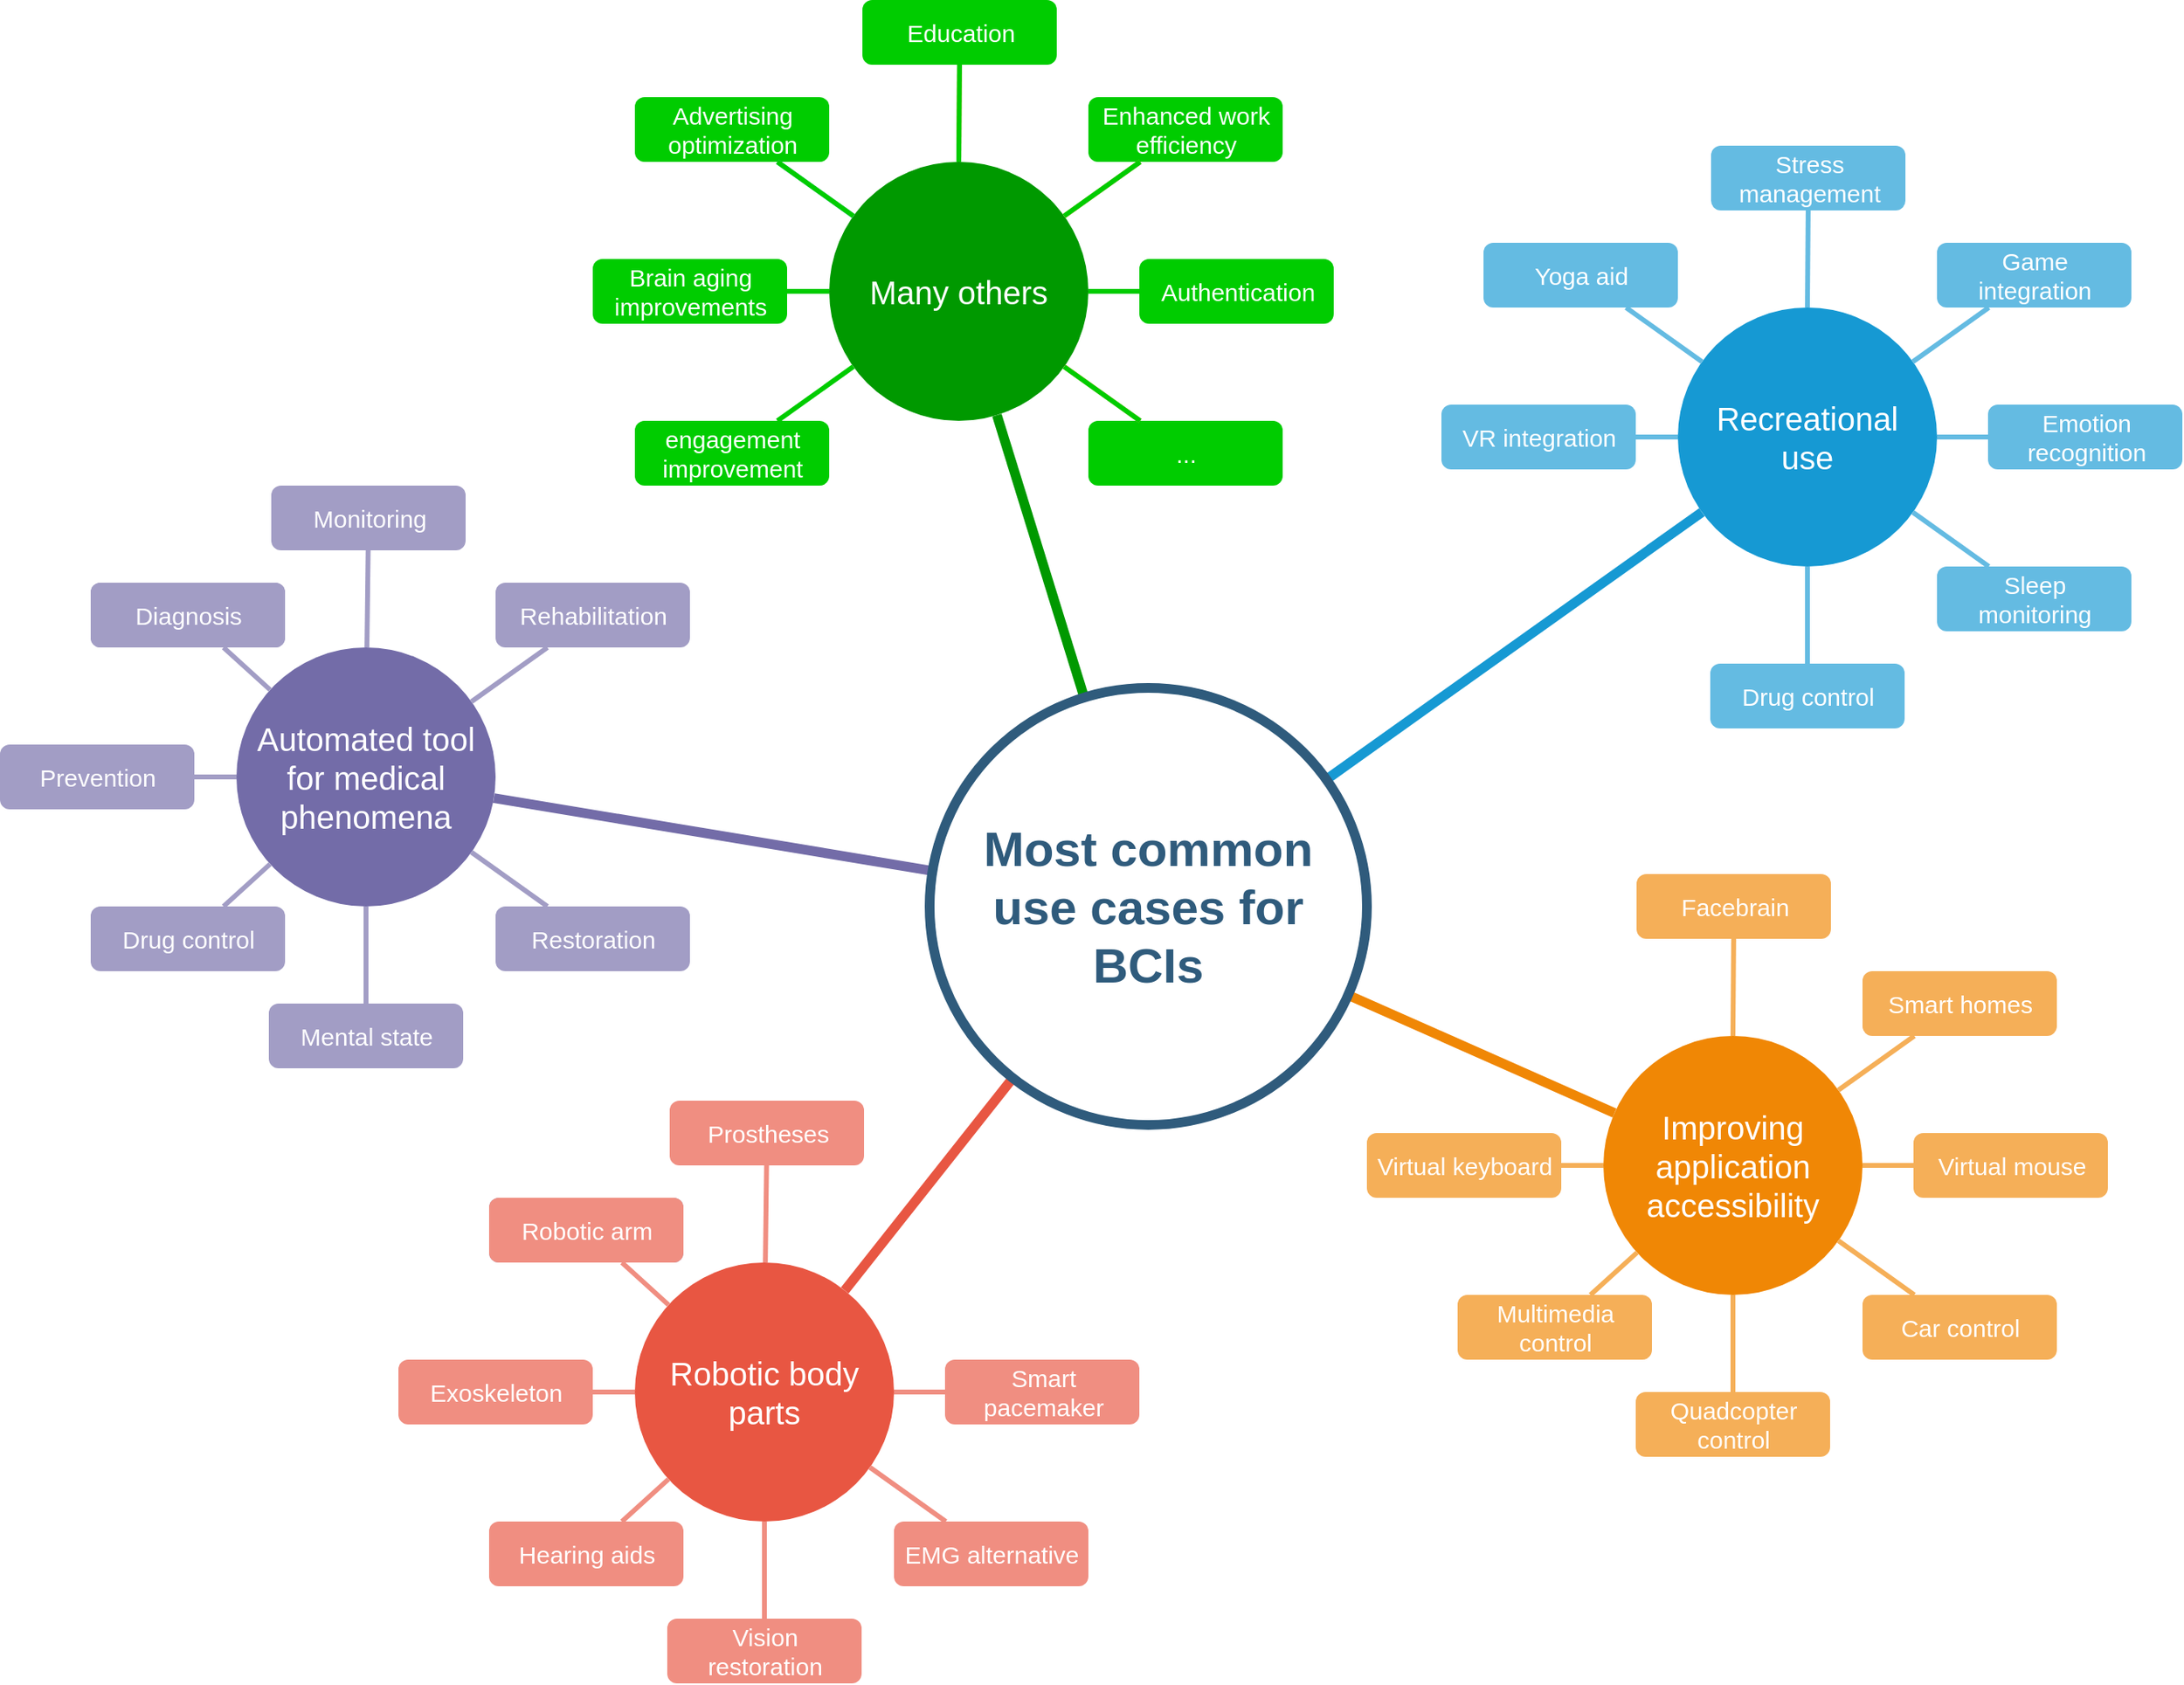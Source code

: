 <mxfile version="20.1.1" type="device"><diagram id="Q5Fc_U8GM19IV7QcO8H1" name="Page-1"><mxGraphModel dx="2578" dy="1403" grid="1" gridSize="10" guides="1" tooltips="1" connect="1" arrows="1" fold="1" page="1" pageScale="1" pageWidth="1000" pageHeight="500" math="0" shadow="0"><root><mxCell id="0"/><mxCell id="1" parent="0"/><mxCell id="E5ZKn2x5B7WEkIVO7VRH-122" style="endArrow=none;strokeWidth=6;strokeColor=#736CA8;html=1;rounded=0;" edge="1" parent="1" source="E5ZKn2x5B7WEkIVO7VRH-274" target="E5ZKn2x5B7WEkIVO7VRH-275"><mxGeometry relative="1" as="geometry"/></mxCell><mxCell id="E5ZKn2x5B7WEkIVO7VRH-275" value="&lt;font style=&quot;font-size: 20px; line-height: 0.3;&quot;&gt;Automated tool for medical phenomena&lt;/font&gt;" style="ellipse;whiteSpace=wrap;html=1;shadow=0;fontFamily=Helvetica;fontSize=20;fontColor=#FFFFFF;align=center;strokeWidth=3;fillColor=#736ca8;strokeColor=none;" vertex="1" parent="1"><mxGeometry x="516" y="590" width="160" height="160" as="geometry"/></mxCell><mxCell id="E5ZKn2x5B7WEkIVO7VRH-276" value="Diagnosis" style="rounded=1;fillColor=#a29dc5;strokeColor=none;strokeWidth=3;shadow=0;html=1;fontColor=#FFFFFF;fontSize=15;fontFamily=Helvetica;" vertex="1" parent="1"><mxGeometry x="426" y="550" width="120" height="40" as="geometry"/></mxCell><mxCell id="E5ZKn2x5B7WEkIVO7VRH-277" value="Monitoring" style="rounded=1;fillColor=#a29dc5;strokeColor=none;strokeWidth=3;shadow=0;html=1;fontColor=#FFFFFF;fontSize=15;fontFamily=Helvetica;" vertex="1" parent="1"><mxGeometry x="537.5" y="490" width="120" height="40" as="geometry"/></mxCell><mxCell id="E5ZKn2x5B7WEkIVO7VRH-278" value="&lt;font style=&quot;font-size: 15px;&quot;&gt;Rehabilitation&lt;/font&gt;" style="rounded=1;fillColor=#a29dc5;strokeColor=none;strokeWidth=3;shadow=0;html=1;fontColor=#FFFFFF;fontSize=15;fontFamily=Helvetica;" vertex="1" parent="1"><mxGeometry x="676" y="550" width="120" height="40" as="geometry"/></mxCell><mxCell id="E5ZKn2x5B7WEkIVO7VRH-279" value="Restoration" style="rounded=1;fillColor=#a29dc5;strokeColor=none;strokeWidth=3;shadow=0;html=1;fontColor=#FFFFFF;fontSize=15;fontFamily=Helvetica;" vertex="1" parent="1"><mxGeometry x="676" y="750" width="120" height="40" as="geometry"/></mxCell><mxCell id="E5ZKn2x5B7WEkIVO7VRH-281" value="Prevention" style="rounded=1;fillColor=#a29dc5;strokeColor=none;strokeWidth=3;shadow=0;html=1;fontColor=#FFFFFF;fontSize=15;fontFamily=Helvetica;" vertex="1" parent="1"><mxGeometry x="370" y="650" width="120" height="40" as="geometry"/></mxCell><mxCell id="E5ZKn2x5B7WEkIVO7VRH-286" value="Mental state" style="rounded=1;fillColor=#a29dc5;strokeColor=none;strokeWidth=3;shadow=0;html=1;fontColor=#FFFFFF;fontSize=15;fontFamily=Helvetica;" vertex="1" parent="1"><mxGeometry x="536" y="810" width="120" height="40" as="geometry"/></mxCell><mxCell id="E5ZKn2x5B7WEkIVO7VRH-287" value="" style="edgeStyle=none;endArrow=none;strokeWidth=3;strokeColor=#A29DC5;html=1;rounded=0;fontSize=15;fontFamily=Helvetica;" edge="1" parent="1" source="E5ZKn2x5B7WEkIVO7VRH-275" target="E5ZKn2x5B7WEkIVO7VRH-276"><mxGeometry x="-1249" y="-390" width="100" height="100" as="geometry"><mxPoint x="-1249" y="-290" as="sourcePoint"/><mxPoint x="-1149" y="-390" as="targetPoint"/></mxGeometry></mxCell><mxCell id="E5ZKn2x5B7WEkIVO7VRH-288" value="Drug control" style="rounded=1;fillColor=#a29dc5;strokeColor=none;strokeWidth=3;shadow=0;html=1;fontColor=#FFFFFF;fontSize=15;fontFamily=Helvetica;" vertex="1" parent="1"><mxGeometry x="426" y="750" width="120" height="40" as="geometry"/></mxCell><mxCell id="E5ZKn2x5B7WEkIVO7VRH-289" value="" style="edgeStyle=none;endArrow=none;strokeWidth=3;strokeColor=#A29DC5;html=1;rounded=0;fontSize=15;fontFamily=Helvetica;" edge="1" parent="1" source="E5ZKn2x5B7WEkIVO7VRH-275" target="E5ZKn2x5B7WEkIVO7VRH-277"><mxGeometry x="-1249" y="-390" width="100" height="100" as="geometry"><mxPoint x="-1249" y="-290" as="sourcePoint"/><mxPoint x="-1149" y="-390" as="targetPoint"/></mxGeometry></mxCell><mxCell id="E5ZKn2x5B7WEkIVO7VRH-290" value="" style="edgeStyle=none;endArrow=none;strokeWidth=3;strokeColor=#A29DC5;html=1;rounded=0;fontSize=15;fontFamily=Helvetica;" edge="1" parent="1" source="E5ZKn2x5B7WEkIVO7VRH-275" target="E5ZKn2x5B7WEkIVO7VRH-278"><mxGeometry x="-1249" y="-390" width="100" height="100" as="geometry"><mxPoint x="-1249" y="-290" as="sourcePoint"/><mxPoint x="-1149" y="-390" as="targetPoint"/></mxGeometry></mxCell><mxCell id="E5ZKn2x5B7WEkIVO7VRH-291" value="" style="edgeStyle=none;endArrow=none;strokeWidth=3;strokeColor=#A29DC5;html=1;rounded=0;fontSize=15;fontFamily=Helvetica;" edge="1" parent="1" source="E5ZKn2x5B7WEkIVO7VRH-275" target="E5ZKn2x5B7WEkIVO7VRH-279"><mxGeometry x="-1249" y="-390" width="100" height="100" as="geometry"><mxPoint x="-1249" y="-290" as="sourcePoint"/><mxPoint x="-1149" y="-390" as="targetPoint"/></mxGeometry></mxCell><mxCell id="E5ZKn2x5B7WEkIVO7VRH-293" value="" style="edgeStyle=none;endArrow=none;strokeWidth=3;strokeColor=#A29DC5;html=1;rounded=0;fontSize=15;fontFamily=Helvetica;" edge="1" parent="1" source="E5ZKn2x5B7WEkIVO7VRH-275" target="E5ZKn2x5B7WEkIVO7VRH-281"><mxGeometry x="-1249" y="-390" width="100" height="100" as="geometry"><mxPoint x="-1249" y="-290" as="sourcePoint"/><mxPoint x="-1149" y="-390" as="targetPoint"/></mxGeometry></mxCell><mxCell id="E5ZKn2x5B7WEkIVO7VRH-298" value="" style="edgeStyle=none;endArrow=none;strokeWidth=3;strokeColor=#A29DC5;html=1;rounded=0;fontSize=15;fontFamily=Helvetica;" edge="1" parent="1" source="E5ZKn2x5B7WEkIVO7VRH-275" target="E5ZKn2x5B7WEkIVO7VRH-286"><mxGeometry x="-1249" y="-390" width="100" height="100" as="geometry"><mxPoint x="-1249" y="-290" as="sourcePoint"/><mxPoint x="-1149" y="-390" as="targetPoint"/></mxGeometry></mxCell><mxCell id="E5ZKn2x5B7WEkIVO7VRH-299" value="" style="edgeStyle=none;endArrow=none;strokeWidth=3;strokeColor=#A29DC5;html=1;rounded=0;fontSize=15;fontFamily=Helvetica;" edge="1" parent="1" source="E5ZKn2x5B7WEkIVO7VRH-275" target="E5ZKn2x5B7WEkIVO7VRH-288"><mxGeometry x="-1249" y="-390" width="100" height="100" as="geometry"><mxPoint x="-1249" y="-290" as="sourcePoint"/><mxPoint x="-1149" y="-390" as="targetPoint"/></mxGeometry></mxCell><mxCell id="E5ZKn2x5B7WEkIVO7VRH-301" style="edgeStyle=none;rounded=0;html=1;exitX=0.5;exitY=1;endArrow=none;endFill=0;jettySize=auto;orthogonalLoop=1;strokeColor=#736CA8;strokeWidth=2;fillColor=#64bbe2;fontSize=15;fontColor=#23445D;fontFamily=Helvetica;" edge="1" parent="1" source="E5ZKn2x5B7WEkIVO7VRH-288" target="E5ZKn2x5B7WEkIVO7VRH-288"><mxGeometry relative="1" as="geometry"/></mxCell><mxCell id="E5ZKn2x5B7WEkIVO7VRH-304" value="Diagnosis" style="rounded=1;fillColor=#a29dc5;strokeColor=none;strokeWidth=3;shadow=0;html=1;fontColor=#FFFFFF;fontSize=15;fontFamily=Helvetica;" vertex="1" parent="1"><mxGeometry x="426" y="550" width="120" height="40" as="geometry"/></mxCell><mxCell id="E5ZKn2x5B7WEkIVO7VRH-306" value="&lt;font style=&quot;font-size: 20px; line-height: 0.3;&quot;&gt;Robotic body parts&lt;/font&gt;" style="ellipse;whiteSpace=wrap;html=1;shadow=0;fontFamily=Helvetica;fontSize=20;fontColor=#FFFFFF;align=center;strokeWidth=3;fillColor=#E85642;strokeColor=none;" vertex="1" parent="1"><mxGeometry x="762" y="970" width="160" height="160" as="geometry"/></mxCell><mxCell id="E5ZKn2x5B7WEkIVO7VRH-307" value="Diagnosis" style="rounded=1;fillColor=#a29dc5;strokeColor=none;strokeWidth=3;shadow=0;html=1;fontColor=#FFFFFF;" vertex="1" parent="1"><mxGeometry x="672" y="930" width="120" height="40" as="geometry"/></mxCell><mxCell id="E5ZKn2x5B7WEkIVO7VRH-308" value="Prostheses" style="rounded=1;fillColor=#F08E81;strokeColor=none;strokeWidth=3;shadow=0;html=1;fontColor=#FFFFFF;fontSize=15;fontFamily=Helvetica;" vertex="1" parent="1"><mxGeometry x="783.5" y="870" width="120" height="40" as="geometry"/></mxCell><mxCell id="E5ZKn2x5B7WEkIVO7VRH-310" value="EMG alternative" style="rounded=1;fillColor=#F08E81;strokeColor=none;strokeWidth=3;shadow=0;html=1;fontColor=#FFFFFF;fontSize=15;fontFamily=Helvetica;" vertex="1" parent="1"><mxGeometry x="922" y="1130" width="120" height="40" as="geometry"/></mxCell><mxCell id="E5ZKn2x5B7WEkIVO7VRH-311" value="Exoskeleton" style="rounded=1;fillColor=#F08E81;strokeColor=none;strokeWidth=3;shadow=0;html=1;fontColor=#FFFFFF;fontSize=15;fontFamily=Helvetica;" vertex="1" parent="1"><mxGeometry x="616" y="1030" width="120" height="40" as="geometry"/></mxCell><mxCell id="E5ZKn2x5B7WEkIVO7VRH-312" value="Vision&lt;br style=&quot;font-size: 15px;&quot;&gt;restoration" style="rounded=1;fillColor=#F08E81;strokeColor=none;strokeWidth=3;shadow=0;html=1;fontColor=#FFFFFF;fontSize=15;fontFamily=Helvetica;" vertex="1" parent="1"><mxGeometry x="782" y="1190" width="120" height="40" as="geometry"/></mxCell><mxCell id="E5ZKn2x5B7WEkIVO7VRH-313" value="" style="edgeStyle=none;endArrow=none;strokeWidth=3;strokeColor=#F08E81;html=1;rounded=0;fontSize=15;fontFamily=Helvetica;" edge="1" parent="1" source="E5ZKn2x5B7WEkIVO7VRH-306" target="E5ZKn2x5B7WEkIVO7VRH-307"><mxGeometry x="-1003" y="-10" width="100" height="100" as="geometry"><mxPoint x="-1003" y="90" as="sourcePoint"/><mxPoint x="-903" y="-10" as="targetPoint"/></mxGeometry></mxCell><mxCell id="E5ZKn2x5B7WEkIVO7VRH-314" value="Hearing aids" style="rounded=1;fillColor=#F08E81;strokeColor=none;strokeWidth=3;shadow=0;html=1;fontColor=#FFFFFF;fontSize=15;fontFamily=Helvetica;" vertex="1" parent="1"><mxGeometry x="672" y="1130" width="120" height="40" as="geometry"/></mxCell><mxCell id="E5ZKn2x5B7WEkIVO7VRH-315" value="" style="edgeStyle=none;endArrow=none;strokeWidth=3;strokeColor=#F08E81;html=1;rounded=0;fontSize=15;fontFamily=Helvetica;" edge="1" parent="1" source="E5ZKn2x5B7WEkIVO7VRH-306" target="E5ZKn2x5B7WEkIVO7VRH-308"><mxGeometry x="-1003" y="-10" width="100" height="100" as="geometry"><mxPoint x="-1003" y="90" as="sourcePoint"/><mxPoint x="-903" y="-10" as="targetPoint"/></mxGeometry></mxCell><mxCell id="E5ZKn2x5B7WEkIVO7VRH-317" value="" style="edgeStyle=none;endArrow=none;strokeWidth=3;strokeColor=#F08E81;html=1;rounded=0;fontSize=15;fontFamily=Helvetica;" edge="1" parent="1" source="E5ZKn2x5B7WEkIVO7VRH-306" target="E5ZKn2x5B7WEkIVO7VRH-310"><mxGeometry x="-1003" y="-10" width="100" height="100" as="geometry"><mxPoint x="-1003" y="90" as="sourcePoint"/><mxPoint x="-903" y="-10" as="targetPoint"/></mxGeometry></mxCell><mxCell id="E5ZKn2x5B7WEkIVO7VRH-318" value="" style="edgeStyle=none;endArrow=none;strokeWidth=3;strokeColor=#F08E81;html=1;rounded=0;fontSize=15;fontFamily=Helvetica;" edge="1" parent="1" source="E5ZKn2x5B7WEkIVO7VRH-306" target="E5ZKn2x5B7WEkIVO7VRH-311"><mxGeometry x="-1003" y="-10" width="100" height="100" as="geometry"><mxPoint x="-1003" y="90" as="sourcePoint"/><mxPoint x="-903" y="-10" as="targetPoint"/></mxGeometry></mxCell><mxCell id="E5ZKn2x5B7WEkIVO7VRH-319" value="" style="edgeStyle=none;endArrow=none;strokeWidth=3;strokeColor=#F08E81;html=1;rounded=0;fontSize=15;fontFamily=Helvetica;" edge="1" parent="1" source="E5ZKn2x5B7WEkIVO7VRH-306" target="E5ZKn2x5B7WEkIVO7VRH-312"><mxGeometry x="-1003" y="-10" width="100" height="100" as="geometry"><mxPoint x="-1003" y="90" as="sourcePoint"/><mxPoint x="-903" y="-10" as="targetPoint"/></mxGeometry></mxCell><mxCell id="E5ZKn2x5B7WEkIVO7VRH-320" value="" style="edgeStyle=none;endArrow=none;strokeWidth=3;strokeColor=#F08E81;html=1;rounded=0;fontSize=15;fontFamily=Helvetica;" edge="1" parent="1" source="E5ZKn2x5B7WEkIVO7VRH-306" target="E5ZKn2x5B7WEkIVO7VRH-314"><mxGeometry x="-1003" y="-10" width="100" height="100" as="geometry"><mxPoint x="-1003" y="90" as="sourcePoint"/><mxPoint x="-903" y="-10" as="targetPoint"/></mxGeometry></mxCell><mxCell id="E5ZKn2x5B7WEkIVO7VRH-321" style="edgeStyle=none;rounded=0;html=1;exitX=0.5;exitY=1;endArrow=none;endFill=0;jettySize=auto;orthogonalLoop=1;strokeColor=#736CA8;strokeWidth=2;fillColor=#64bbe2;fontSize=15;fontColor=#23445D;fontFamily=Helvetica;" edge="1" parent="1" source="E5ZKn2x5B7WEkIVO7VRH-314" target="E5ZKn2x5B7WEkIVO7VRH-314"><mxGeometry relative="1" as="geometry"/></mxCell><mxCell id="E5ZKn2x5B7WEkIVO7VRH-322" value="Robotic arm" style="rounded=1;fillColor=#F08E81;strokeColor=none;strokeWidth=3;shadow=0;html=1;fontColor=#FFFFFF;fontSize=15;" vertex="1" parent="1"><mxGeometry x="672" y="930" width="120" height="40" as="geometry"/></mxCell><mxCell id="E5ZKn2x5B7WEkIVO7VRH-309" value="&lt;font style=&quot;font-size: 15px;&quot;&gt;Smart&lt;br style=&quot;font-size: 15px;&quot;&gt;pacemaker&lt;/font&gt;" style="rounded=1;fillColor=#F08E81;strokeColor=none;strokeWidth=3;shadow=0;html=1;fontColor=#FFFFFF;fontSize=15;fontFamily=Helvetica;" vertex="1" parent="1"><mxGeometry x="953.5" y="1030" width="120" height="40" as="geometry"/></mxCell><mxCell id="E5ZKn2x5B7WEkIVO7VRH-323" value="" style="endArrow=none;strokeWidth=6;strokeColor=#E85642;html=1;rounded=0;fontSize=15;fontFamily=Helvetica;" edge="1" parent="1" source="E5ZKn2x5B7WEkIVO7VRH-274" target="E5ZKn2x5B7WEkIVO7VRH-306"><mxGeometry relative="1" as="geometry"><mxPoint x="1015.323" y="875.741" as="sourcePoint"/><mxPoint x="729.998" y="1325.506" as="targetPoint"/></mxGeometry></mxCell><mxCell id="E5ZKn2x5B7WEkIVO7VRH-324" value="" style="edgeStyle=none;endArrow=none;strokeWidth=3;strokeColor=#F08E81;html=1;rounded=0;fontSize=15;fontFamily=Helvetica;" edge="1" parent="1" source="E5ZKn2x5B7WEkIVO7VRH-306" target="E5ZKn2x5B7WEkIVO7VRH-309"><mxGeometry x="-993" width="100" height="100" as="geometry"><mxPoint x="917.033" y="1106.591" as="sourcePoint"/><mxPoint x="964" y="1140" as="targetPoint"/></mxGeometry></mxCell><mxCell id="E5ZKn2x5B7WEkIVO7VRH-342" value="&lt;font style=&quot;font-size: 20px; line-height: 0.3;&quot;&gt;Improving application accessibility&lt;/font&gt;" style="ellipse;whiteSpace=wrap;html=1;shadow=0;fontFamily=Helvetica;fontSize=20;fontColor=#FFFFFF;align=center;strokeWidth=3;fillColor=#F08705;strokeColor=none;" vertex="1" parent="1"><mxGeometry x="1360" y="830" width="160" height="160" as="geometry"/></mxCell><mxCell id="E5ZKn2x5B7WEkIVO7VRH-344" value="Smart homes" style="rounded=1;fillColor=#F5AF58;strokeColor=none;strokeWidth=3;shadow=0;html=1;fontColor=#FFFFFF;fontSize=15;fontFamily=Helvetica;" vertex="1" parent="1"><mxGeometry x="1520" y="790" width="120" height="40" as="geometry"/></mxCell><mxCell id="E5ZKn2x5B7WEkIVO7VRH-345" value="Car control" style="rounded=1;fillColor=#F5AF58;strokeColor=none;strokeWidth=3;shadow=0;html=1;fontColor=#FFFFFF;fontSize=15;fontFamily=Helvetica;" vertex="1" parent="1"><mxGeometry x="1520" y="990.0" width="120" height="40" as="geometry"/></mxCell><mxCell id="E5ZKn2x5B7WEkIVO7VRH-346" value="Virtual keyboard" style="rounded=1;fillColor=#F5AF58;strokeColor=none;strokeWidth=3;shadow=0;html=1;fontColor=#FFFFFF;fontSize=15;fontFamily=Helvetica;" vertex="1" parent="1"><mxGeometry x="1214" y="890" width="120" height="40" as="geometry"/></mxCell><mxCell id="E5ZKn2x5B7WEkIVO7VRH-347" value="Quadcopter&lt;br style=&quot;font-size: 15px;&quot;&gt;control" style="rounded=1;fillColor=#F5AF58;strokeColor=none;strokeWidth=3;shadow=0;html=1;fontColor=#FFFFFF;fontSize=15;fontFamily=Helvetica;" vertex="1" parent="1"><mxGeometry x="1380" y="1050" width="120" height="40" as="geometry"/></mxCell><mxCell id="E5ZKn2x5B7WEkIVO7VRH-348" value="" style="edgeStyle=none;endArrow=none;strokeWidth=3;strokeColor=#F5AF58;html=1;rounded=0;" edge="1" parent="1" source="E5ZKn2x5B7WEkIVO7VRH-342" target="E5ZKn2x5B7WEkIVO7VRH-356"><mxGeometry x="-405" y="-150" width="100" height="100" as="geometry"><mxPoint x="-405" y="-50" as="sourcePoint"/><mxPoint x="1352.0" y="830.0" as="targetPoint"/></mxGeometry></mxCell><mxCell id="E5ZKn2x5B7WEkIVO7VRH-349" value="Multimedia&lt;br style=&quot;font-size: 15px;&quot;&gt;control" style="rounded=1;fillColor=#F5AF58;strokeColor=none;strokeWidth=3;shadow=0;html=1;fontColor=#FFFFFF;fontSize=15;fontFamily=Helvetica;" vertex="1" parent="1"><mxGeometry x="1270" y="990.0" width="120" height="40" as="geometry"/></mxCell><mxCell id="E5ZKn2x5B7WEkIVO7VRH-350" value="" style="edgeStyle=none;endArrow=none;strokeWidth=3;strokeColor=#F5AF58;html=1;rounded=0;" edge="1" parent="1" source="E5ZKn2x5B7WEkIVO7VRH-342" target="E5ZKn2x5B7WEkIVO7VRH-344"><mxGeometry x="-266.5" y="-90" width="100" height="100" as="geometry"><mxPoint x="1578.894" y="890.001" as="sourcePoint"/><mxPoint x="-166.5" y="-90" as="targetPoint"/></mxGeometry></mxCell><mxCell id="E5ZKn2x5B7WEkIVO7VRH-351" value="" style="edgeStyle=none;endArrow=none;strokeWidth=3;strokeColor=#F5AF58;html=1;rounded=0;fontSize=15;fontFamily=Helvetica;" edge="1" parent="1" source="E5ZKn2x5B7WEkIVO7VRH-342" target="E5ZKn2x5B7WEkIVO7VRH-345"><mxGeometry x="-405" y="-150" width="100" height="100" as="geometry"><mxPoint x="-405" y="-50" as="sourcePoint"/><mxPoint x="-305.0" y="-150" as="targetPoint"/></mxGeometry></mxCell><mxCell id="E5ZKn2x5B7WEkIVO7VRH-352" value="" style="edgeStyle=none;endArrow=none;strokeWidth=3;strokeColor=#F5AF58;html=1;rounded=0;fontSize=15;fontFamily=Helvetica;" edge="1" parent="1" source="E5ZKn2x5B7WEkIVO7VRH-342" target="E5ZKn2x5B7WEkIVO7VRH-346"><mxGeometry x="-405" y="-150" width="100" height="100" as="geometry"><mxPoint x="-405" y="-50" as="sourcePoint"/><mxPoint x="-305.0" y="-150" as="targetPoint"/></mxGeometry></mxCell><mxCell id="E5ZKn2x5B7WEkIVO7VRH-353" value="" style="edgeStyle=none;endArrow=none;strokeWidth=3;strokeColor=#F5AF58;html=1;rounded=0;fontSize=15;fontFamily=Helvetica;" edge="1" parent="1" source="E5ZKn2x5B7WEkIVO7VRH-342" target="E5ZKn2x5B7WEkIVO7VRH-347"><mxGeometry x="-405" y="-150" width="100" height="100" as="geometry"><mxPoint x="-405" y="-50" as="sourcePoint"/><mxPoint x="-305.0" y="-150" as="targetPoint"/></mxGeometry></mxCell><mxCell id="E5ZKn2x5B7WEkIVO7VRH-354" value="" style="edgeStyle=none;endArrow=none;strokeWidth=3;strokeColor=#F5AF58;html=1;rounded=0;fontSize=15;fontFamily=Helvetica;" edge="1" parent="1" source="E5ZKn2x5B7WEkIVO7VRH-342" target="E5ZKn2x5B7WEkIVO7VRH-349"><mxGeometry x="-405" y="-150" width="100" height="100" as="geometry"><mxPoint x="-405" y="-50" as="sourcePoint"/><mxPoint x="-305.0" y="-150" as="targetPoint"/></mxGeometry></mxCell><mxCell id="E5ZKn2x5B7WEkIVO7VRH-355" style="edgeStyle=none;rounded=0;html=1;exitX=0.5;exitY=1;endArrow=none;endFill=0;jettySize=auto;orthogonalLoop=1;strokeColor=#736CA8;strokeWidth=2;fillColor=#64bbe2;fontSize=15;fontColor=#23445D;fontFamily=Helvetica;" edge="1" parent="1" source="E5ZKn2x5B7WEkIVO7VRH-349" target="E5ZKn2x5B7WEkIVO7VRH-349"><mxGeometry relative="1" as="geometry"/></mxCell><mxCell id="E5ZKn2x5B7WEkIVO7VRH-356" value="Facebrain" style="rounded=1;fillColor=#F5AF58;strokeColor=none;strokeWidth=3;shadow=0;html=1;fontColor=#FFFFFF;fontSize=15;fontFamily=Helvetica;" vertex="1" parent="1"><mxGeometry x="1380.5" y="730" width="120" height="40" as="geometry"/></mxCell><mxCell id="E5ZKn2x5B7WEkIVO7VRH-357" value="&lt;font style=&quot;font-size: 15px;&quot;&gt;Virtual mouse&lt;/font&gt;" style="rounded=1;fillColor=#F5AF58;strokeColor=none;strokeWidth=3;shadow=0;html=1;fontColor=#FFFFFF;" vertex="1" parent="1"><mxGeometry x="1551.5" y="890" width="120" height="40" as="geometry"/></mxCell><mxCell id="E5ZKn2x5B7WEkIVO7VRH-358" value="" style="endArrow=none;strokeWidth=6;strokeColor=#F08705;html=1;rounded=0;" edge="1" parent="1" target="E5ZKn2x5B7WEkIVO7VRH-342" source="E5ZKn2x5B7WEkIVO7VRH-274"><mxGeometry relative="1" as="geometry"><mxPoint x="1239.997" y="719.999" as="sourcePoint"/><mxPoint x="1236.578" y="1731.846" as="targetPoint"/></mxGeometry></mxCell><mxCell id="E5ZKn2x5B7WEkIVO7VRH-359" value="" style="edgeStyle=none;endArrow=none;strokeWidth=3;strokeColor=#F5AF58;html=1;rounded=0;fontSize=15;fontFamily=Helvetica;" edge="1" parent="1" source="E5ZKn2x5B7WEkIVO7VRH-342" target="E5ZKn2x5B7WEkIVO7VRH-357"><mxGeometry x="-395" y="-140" width="100" height="100" as="geometry"><mxPoint x="1515.033" y="966.591" as="sourcePoint"/><mxPoint x="1562" y="1000.0" as="targetPoint"/></mxGeometry></mxCell><mxCell id="E5ZKn2x5B7WEkIVO7VRH-361" value="Recreational&lt;br&gt;use" style="ellipse;whiteSpace=wrap;html=1;shadow=0;fontFamily=Helvetica;fontSize=20;fontColor=#FFFFFF;align=center;strokeWidth=3;fillColor=#1699D3;strokeColor=none;" vertex="1" parent="1"><mxGeometry x="1406.0" y="380" width="160" height="160" as="geometry"/></mxCell><mxCell id="E5ZKn2x5B7WEkIVO7VRH-362" value="Game&lt;br style=&quot;font-size: 15px;&quot;&gt;integration" style="rounded=1;fillColor=#64BBE2;strokeColor=none;strokeWidth=3;shadow=0;html=1;fontColor=#FFFFFF;fontSize=15;fontFamily=Helvetica;" vertex="1" parent="1"><mxGeometry x="1566.0" y="340" width="120" height="40" as="geometry"/></mxCell><mxCell id="E5ZKn2x5B7WEkIVO7VRH-363" value="Sleep&lt;br style=&quot;font-size: 15px;&quot;&gt;monitoring" style="rounded=1;fillColor=#64BBE2;strokeColor=none;strokeWidth=3;shadow=0;html=1;fontColor=#FFFFFF;fontSize=15;fontFamily=Helvetica;" vertex="1" parent="1"><mxGeometry x="1566.0" y="540" width="120" height="40" as="geometry"/></mxCell><mxCell id="E5ZKn2x5B7WEkIVO7VRH-364" value="VR integration" style="rounded=1;fillColor=#64BBE2;strokeColor=none;strokeWidth=3;shadow=0;html=1;fontColor=#FFFFFF;fontSize=15;fontFamily=Helvetica;" vertex="1" parent="1"><mxGeometry x="1260.0" y="440" width="120" height="40" as="geometry"/></mxCell><mxCell id="E5ZKn2x5B7WEkIVO7VRH-365" value="Drug control" style="rounded=1;fillColor=#64BBE2;strokeColor=none;strokeWidth=3;shadow=0;html=1;fontColor=#FFFFFF;fontSize=15;fontFamily=Helvetica;" vertex="1" parent="1"><mxGeometry x="1426.0" y="600" width="120" height="40" as="geometry"/></mxCell><mxCell id="E5ZKn2x5B7WEkIVO7VRH-366" value="" style="edgeStyle=none;endArrow=none;strokeWidth=3;strokeColor=#64BBE2;html=1;rounded=0;" edge="1" parent="1" source="E5ZKn2x5B7WEkIVO7VRH-361" target="E5ZKn2x5B7WEkIVO7VRH-374"><mxGeometry x="-359" y="-600" width="100" height="100" as="geometry"><mxPoint x="-359" y="-500" as="sourcePoint"/><mxPoint x="1398.0" y="380.0" as="targetPoint"/></mxGeometry></mxCell><mxCell id="E5ZKn2x5B7WEkIVO7VRH-367" value="Yoga aid" style="rounded=1;fillColor=#64BBE2;strokeColor=none;strokeWidth=3;shadow=0;html=1;fontColor=#FFFFFF;fontSize=15;fontFamily=Helvetica;" vertex="1" parent="1"><mxGeometry x="1286.0" y="340" width="120" height="40" as="geometry"/></mxCell><mxCell id="E5ZKn2x5B7WEkIVO7VRH-368" value="" style="edgeStyle=none;endArrow=none;strokeWidth=3;strokeColor=#64BBE2;html=1;rounded=0;" edge="1" parent="1" source="E5ZKn2x5B7WEkIVO7VRH-361" target="E5ZKn2x5B7WEkIVO7VRH-362"><mxGeometry x="-220.5" y="-540" width="100" height="100" as="geometry"><mxPoint x="1624.894" y="440.001" as="sourcePoint"/><mxPoint x="-120.5" y="-540" as="targetPoint"/></mxGeometry></mxCell><mxCell id="E5ZKn2x5B7WEkIVO7VRH-369" value="" style="edgeStyle=none;endArrow=none;strokeWidth=3;strokeColor=#64BBE2;html=1;rounded=0;" edge="1" parent="1" source="E5ZKn2x5B7WEkIVO7VRH-361" target="E5ZKn2x5B7WEkIVO7VRH-363"><mxGeometry x="-359" y="-600" width="100" height="100" as="geometry"><mxPoint x="-359" y="-500" as="sourcePoint"/><mxPoint x="-259" y="-600" as="targetPoint"/></mxGeometry></mxCell><mxCell id="E5ZKn2x5B7WEkIVO7VRH-370" value="" style="edgeStyle=none;endArrow=none;strokeWidth=3;strokeColor=#64BBE2;html=1;rounded=0;" edge="1" parent="1" source="E5ZKn2x5B7WEkIVO7VRH-361" target="E5ZKn2x5B7WEkIVO7VRH-364"><mxGeometry x="-359" y="-600" width="100" height="100" as="geometry"><mxPoint x="-359" y="-500" as="sourcePoint"/><mxPoint x="-259" y="-600" as="targetPoint"/></mxGeometry></mxCell><mxCell id="E5ZKn2x5B7WEkIVO7VRH-371" value="" style="edgeStyle=none;endArrow=none;strokeWidth=3;strokeColor=#64BBE2;html=1;rounded=0;" edge="1" parent="1" source="E5ZKn2x5B7WEkIVO7VRH-361" target="E5ZKn2x5B7WEkIVO7VRH-365"><mxGeometry x="-359" y="-600" width="100" height="100" as="geometry"><mxPoint x="-359" y="-500" as="sourcePoint"/><mxPoint x="-259" y="-600" as="targetPoint"/></mxGeometry></mxCell><mxCell id="E5ZKn2x5B7WEkIVO7VRH-372" value="" style="edgeStyle=none;endArrow=none;strokeWidth=3;strokeColor=#64BBE2;html=1;rounded=0;" edge="1" parent="1" source="E5ZKn2x5B7WEkIVO7VRH-361" target="E5ZKn2x5B7WEkIVO7VRH-367"><mxGeometry x="-389" y="-800" width="100" height="100" as="geometry"><mxPoint x="1396.998" y="314.026" as="sourcePoint"/><mxPoint x="-289" y="-800" as="targetPoint"/></mxGeometry></mxCell><mxCell id="E5ZKn2x5B7WEkIVO7VRH-373" style="edgeStyle=none;rounded=0;html=1;exitX=0.5;exitY=1;endArrow=none;endFill=0;jettySize=auto;orthogonalLoop=1;strokeColor=#736CA8;strokeWidth=2;fillColor=#64bbe2;fontSize=15;fontColor=#23445D;fontFamily=Helvetica;" edge="1" parent="1" source="E5ZKn2x5B7WEkIVO7VRH-367" target="E5ZKn2x5B7WEkIVO7VRH-367"><mxGeometry relative="1" as="geometry"/></mxCell><mxCell id="E5ZKn2x5B7WEkIVO7VRH-374" value="Stress &lt;br style=&quot;font-size: 15px;&quot;&gt;management" style="rounded=1;fillColor=#64BBE2;strokeColor=none;strokeWidth=3;shadow=0;html=1;fontColor=#FFFFFF;fontSize=15;fontFamily=Helvetica;" vertex="1" parent="1"><mxGeometry x="1426.5" y="280" width="120" height="40" as="geometry"/></mxCell><mxCell id="E5ZKn2x5B7WEkIVO7VRH-375" value="&lt;font style=&quot;font-size: 15px;&quot;&gt;Emotion&lt;br style=&quot;font-size: 15px;&quot;&gt;recognition&lt;br style=&quot;font-size: 15px;&quot;&gt;&lt;/font&gt;" style="rounded=1;fillColor=#64BBE2;strokeColor=none;strokeWidth=3;shadow=0;html=1;fontColor=#FFFFFF;fontSize=15;fontFamily=Helvetica;" vertex="1" parent="1"><mxGeometry x="1597.5" y="440" width="120" height="40" as="geometry"/></mxCell><mxCell id="E5ZKn2x5B7WEkIVO7VRH-376" value="" style="endArrow=none;strokeWidth=6;strokeColor=#1699D3;html=1;rounded=0;" edge="1" parent="1" target="E5ZKn2x5B7WEkIVO7VRH-361" source="E5ZKn2x5B7WEkIVO7VRH-274"><mxGeometry relative="1" as="geometry"><mxPoint x="1667.571" y="565.001" as="sourcePoint"/><mxPoint x="1664.098" y="1576.916" as="targetPoint"/></mxGeometry></mxCell><mxCell id="E5ZKn2x5B7WEkIVO7VRH-377" value="" style="edgeStyle=none;endArrow=none;strokeWidth=3;strokeColor=#64BBE2;html=1;rounded=0;fontSize=15;fontFamily=Helvetica;" edge="1" parent="1" source="E5ZKn2x5B7WEkIVO7VRH-361" target="E5ZKn2x5B7WEkIVO7VRH-375"><mxGeometry x="-349" y="-590" width="100" height="100" as="geometry"><mxPoint x="1561.033" y="516.591" as="sourcePoint"/><mxPoint x="1608" y="550" as="targetPoint"/></mxGeometry></mxCell><mxCell id="E5ZKn2x5B7WEkIVO7VRH-404" value="&lt;font style=&quot;font-size: 20px; line-height: 0.3;&quot;&gt;Many others&lt;/font&gt;" style="ellipse;whiteSpace=wrap;html=1;shadow=0;fontFamily=Helvetica;fontSize=20;fontColor=#FFFFFF;align=center;strokeWidth=3;fillColor=#009900;strokeColor=none;" vertex="1" parent="1"><mxGeometry x="882.0" y="290" width="160" height="160" as="geometry"/></mxCell><mxCell id="E5ZKn2x5B7WEkIVO7VRH-405" value="Enhanced work&lt;br style=&quot;font-size: 15px;&quot;&gt;efficiency" style="rounded=1;fillColor=#00CC00;strokeColor=none;strokeWidth=3;shadow=0;html=1;fontColor=#FFFFFF;fontSize=15;fontFamily=Helvetica;" vertex="1" parent="1"><mxGeometry x="1042.0" y="250" width="120" height="40" as="geometry"/></mxCell><mxCell id="E5ZKn2x5B7WEkIVO7VRH-406" value="..." style="rounded=1;fillColor=#00CC00;strokeColor=none;strokeWidth=3;shadow=0;html=1;fontColor=#FFFFFF;fontSize=15;fontFamily=Helvetica;" vertex="1" parent="1"><mxGeometry x="1042.0" y="450" width="120" height="40" as="geometry"/></mxCell><mxCell id="E5ZKn2x5B7WEkIVO7VRH-407" value="Brain aging&lt;br style=&quot;font-size: 15px;&quot;&gt;improvements" style="rounded=1;fillColor=#00CC00;strokeColor=none;strokeWidth=3;shadow=0;html=1;fontColor=#FFFFFF;fontSize=15;fontFamily=Helvetica;" vertex="1" parent="1"><mxGeometry x="736.0" y="350" width="120" height="40" as="geometry"/></mxCell><mxCell id="E5ZKn2x5B7WEkIVO7VRH-408" value="engagement&lt;br style=&quot;font-size: 15px;&quot;&gt;improvement" style="rounded=1;fillColor=#00CC00;strokeColor=none;strokeWidth=3;shadow=0;html=1;fontColor=#FFFFFF;fontSize=15;fontFamily=Helvetica;" vertex="1" parent="1"><mxGeometry x="762.0" y="450" width="120" height="40" as="geometry"/></mxCell><mxCell id="E5ZKn2x5B7WEkIVO7VRH-409" value="" style="edgeStyle=none;endArrow=none;strokeWidth=3;strokeColor=#F5AF58;html=1;rounded=0;" edge="1" parent="1" source="E5ZKn2x5B7WEkIVO7VRH-404" target="E5ZKn2x5B7WEkIVO7VRH-417"><mxGeometry x="-883.0" y="-690" width="100" height="100" as="geometry"><mxPoint x="-883.0" y="-590" as="sourcePoint"/><mxPoint x="874.0" y="290.0" as="targetPoint"/></mxGeometry></mxCell><mxCell id="E5ZKn2x5B7WEkIVO7VRH-410" value="Advertising&lt;br style=&quot;font-size: 15px;&quot;&gt;optimization" style="rounded=1;fillColor=#00CC00;strokeColor=none;strokeWidth=3;shadow=0;html=1;fontColor=#FFFFFF;fontSize=15;fontFamily=Helvetica;" vertex="1" parent="1"><mxGeometry x="762.0" y="250" width="120" height="40" as="geometry"/></mxCell><mxCell id="E5ZKn2x5B7WEkIVO7VRH-411" value="" style="edgeStyle=none;endArrow=none;strokeWidth=3;strokeColor=#F5AF58;html=1;rounded=0;" edge="1" parent="1" source="E5ZKn2x5B7WEkIVO7VRH-404" target="E5ZKn2x5B7WEkIVO7VRH-405"><mxGeometry x="-744.5" y="-630" width="100" height="100" as="geometry"><mxPoint x="1100.894" y="350.001" as="sourcePoint"/><mxPoint x="-644.5" y="-630" as="targetPoint"/></mxGeometry></mxCell><mxCell id="E5ZKn2x5B7WEkIVO7VRH-412" value="" style="edgeStyle=none;endArrow=none;strokeWidth=3;strokeColor=#F5AF58;html=1;rounded=0;" edge="1" parent="1" source="E5ZKn2x5B7WEkIVO7VRH-404" target="E5ZKn2x5B7WEkIVO7VRH-406"><mxGeometry x="-883.0" y="-690" width="100" height="100" as="geometry"><mxPoint x="-883.0" y="-590" as="sourcePoint"/><mxPoint x="-783.0" y="-690" as="targetPoint"/></mxGeometry></mxCell><mxCell id="E5ZKn2x5B7WEkIVO7VRH-413" value="" style="edgeStyle=none;endArrow=none;strokeWidth=3;strokeColor=#00CC00;html=1;rounded=0;fontSize=15;fontFamily=Helvetica;" edge="1" parent="1" source="E5ZKn2x5B7WEkIVO7VRH-404" target="E5ZKn2x5B7WEkIVO7VRH-407"><mxGeometry x="-883.0" y="-690" width="100" height="100" as="geometry"><mxPoint x="-883.0" y="-590" as="sourcePoint"/><mxPoint x="-783.0" y="-690" as="targetPoint"/></mxGeometry></mxCell><mxCell id="E5ZKn2x5B7WEkIVO7VRH-415" value="" style="edgeStyle=none;endArrow=none;strokeWidth=3;strokeColor=#64BBE2;html=1;rounded=0;fontSize=15;fontFamily=Helvetica;" edge="1" parent="1" source="E5ZKn2x5B7WEkIVO7VRH-404" target="E5ZKn2x5B7WEkIVO7VRH-410"><mxGeometry x="-913.0" y="-890" width="100" height="100" as="geometry"><mxPoint x="872.998" y="224.026" as="sourcePoint"/><mxPoint x="-813.0" y="-890" as="targetPoint"/></mxGeometry></mxCell><mxCell id="E5ZKn2x5B7WEkIVO7VRH-416" style="edgeStyle=none;rounded=0;html=1;exitX=0.5;exitY=1;endArrow=none;endFill=0;jettySize=auto;orthogonalLoop=1;strokeColor=#736CA8;strokeWidth=2;fillColor=#64bbe2;fontSize=15;fontColor=#23445D;fontFamily=Helvetica;" edge="1" parent="1" source="E5ZKn2x5B7WEkIVO7VRH-410" target="E5ZKn2x5B7WEkIVO7VRH-410"><mxGeometry relative="1" as="geometry"/></mxCell><mxCell id="E5ZKn2x5B7WEkIVO7VRH-417" value="Education" style="rounded=1;fillColor=#00CC00;strokeColor=none;strokeWidth=3;shadow=0;html=1;fontColor=#FFFFFF;fontSize=15;fontFamily=Helvetica;" vertex="1" parent="1"><mxGeometry x="902.5" y="190.0" width="120" height="40" as="geometry"/></mxCell><mxCell id="E5ZKn2x5B7WEkIVO7VRH-418" value="&lt;font style=&quot;font-size: 15px;&quot;&gt;Authentication&lt;/font&gt;" style="rounded=1;fillColor=#00CC00;strokeColor=none;strokeWidth=3;shadow=0;html=1;fontColor=#FFFFFF;fontSize=15;fontFamily=Helvetica;" vertex="1" parent="1"><mxGeometry x="1073.5" y="350" width="120" height="40" as="geometry"/></mxCell><mxCell id="E5ZKn2x5B7WEkIVO7VRH-419" value="" style="endArrow=none;strokeWidth=6;strokeColor=#009900;html=1;rounded=0;" edge="1" parent="1" target="E5ZKn2x5B7WEkIVO7VRH-404" source="E5ZKn2x5B7WEkIVO7VRH-274"><mxGeometry relative="1" as="geometry"><mxPoint x="600.005" y="540.005" as="sourcePoint"/><mxPoint x="1066.988" y="1432.296" as="targetPoint"/></mxGeometry></mxCell><mxCell id="E5ZKn2x5B7WEkIVO7VRH-420" value="" style="edgeStyle=none;endArrow=none;strokeWidth=3;strokeColor=#F5AF58;html=1;rounded=0;" edge="1" parent="1" source="E5ZKn2x5B7WEkIVO7VRH-404" target="E5ZKn2x5B7WEkIVO7VRH-418"><mxGeometry x="-873.0" y="-680" width="100" height="100" as="geometry"><mxPoint x="1037.033" y="426.591" as="sourcePoint"/><mxPoint x="1084.0" y="460" as="targetPoint"/></mxGeometry></mxCell><mxCell id="E5ZKn2x5B7WEkIVO7VRH-425" value="" style="edgeStyle=none;endArrow=none;strokeWidth=3;strokeColor=#00CC00;html=1;rounded=0;fontSize=15;fontFamily=Helvetica;" edge="1" parent="1" source="E5ZKn2x5B7WEkIVO7VRH-404" target="E5ZKn2x5B7WEkIVO7VRH-408"><mxGeometry x="-1023.5" y="-750" width="100" height="100" as="geometry"><mxPoint x="821.5" y="390" as="sourcePoint"/><mxPoint x="821.5" y="450" as="targetPoint"/></mxGeometry></mxCell><mxCell id="E5ZKn2x5B7WEkIVO7VRH-426" value="" style="edgeStyle=none;endArrow=none;strokeWidth=3;strokeColor=#00CC00;html=1;rounded=0;fontSize=15;fontFamily=Helvetica;" edge="1" parent="1"><mxGeometry x="-913.0" y="-890" width="100" height="100" as="geometry"><mxPoint x="896.942" y="323.445" as="sourcePoint"/><mxPoint x="850.0" y="290" as="targetPoint"/></mxGeometry></mxCell><mxCell id="E5ZKn2x5B7WEkIVO7VRH-427" value="" style="edgeStyle=none;endArrow=none;strokeWidth=3;strokeColor=#00CC00;html=1;rounded=0;" edge="1" parent="1"><mxGeometry x="-883.0" y="-690" width="100" height="100" as="geometry"><mxPoint x="962.0" y="290" as="sourcePoint"/><mxPoint x="962.437" y="230" as="targetPoint"/></mxGeometry></mxCell><mxCell id="E5ZKn2x5B7WEkIVO7VRH-428" value="" style="edgeStyle=none;endArrow=none;strokeWidth=3;strokeColor=#00CC00;html=1;rounded=0;" edge="1" parent="1"><mxGeometry x="-744.5" y="-630" width="100" height="100" as="geometry"><mxPoint x="1027.058" y="323.445" as="sourcePoint"/><mxPoint x="1074.0" y="290" as="targetPoint"/></mxGeometry></mxCell><mxCell id="E5ZKn2x5B7WEkIVO7VRH-429" value="" style="edgeStyle=none;endArrow=none;strokeWidth=3;strokeColor=#00CC00;html=1;rounded=0;" edge="1" parent="1"><mxGeometry x="-873.0" y="-680" width="100" height="100" as="geometry"><mxPoint x="1042.0" y="370" as="sourcePoint"/><mxPoint x="1073.5" y="370" as="targetPoint"/></mxGeometry></mxCell><mxCell id="E5ZKn2x5B7WEkIVO7VRH-430" value="" style="edgeStyle=none;endArrow=none;strokeWidth=3;strokeColor=#00CC00;html=1;rounded=0;" edge="1" parent="1"><mxGeometry x="-883.0" y="-690" width="100" height="100" as="geometry"><mxPoint x="1027.058" y="416.555" as="sourcePoint"/><mxPoint x="1074.0" y="450" as="targetPoint"/></mxGeometry></mxCell><mxCell id="E5ZKn2x5B7WEkIVO7VRH-274" value="Most common&lt;br&gt;use cases for&lt;br&gt;BCIs" style="ellipse;whiteSpace=wrap;html=1;shadow=0;fontFamily=Helvetica;fontSize=30;fontColor=#2F5B7C;align=center;strokeColor=#2F5B7C;strokeWidth=6;fillColor=#FFFFFF;fontStyle=1;gradientColor=none;" vertex="1" parent="1"><mxGeometry x="944" y="615" width="270" height="270" as="geometry"/></mxCell></root></mxGraphModel></diagram></mxfile>